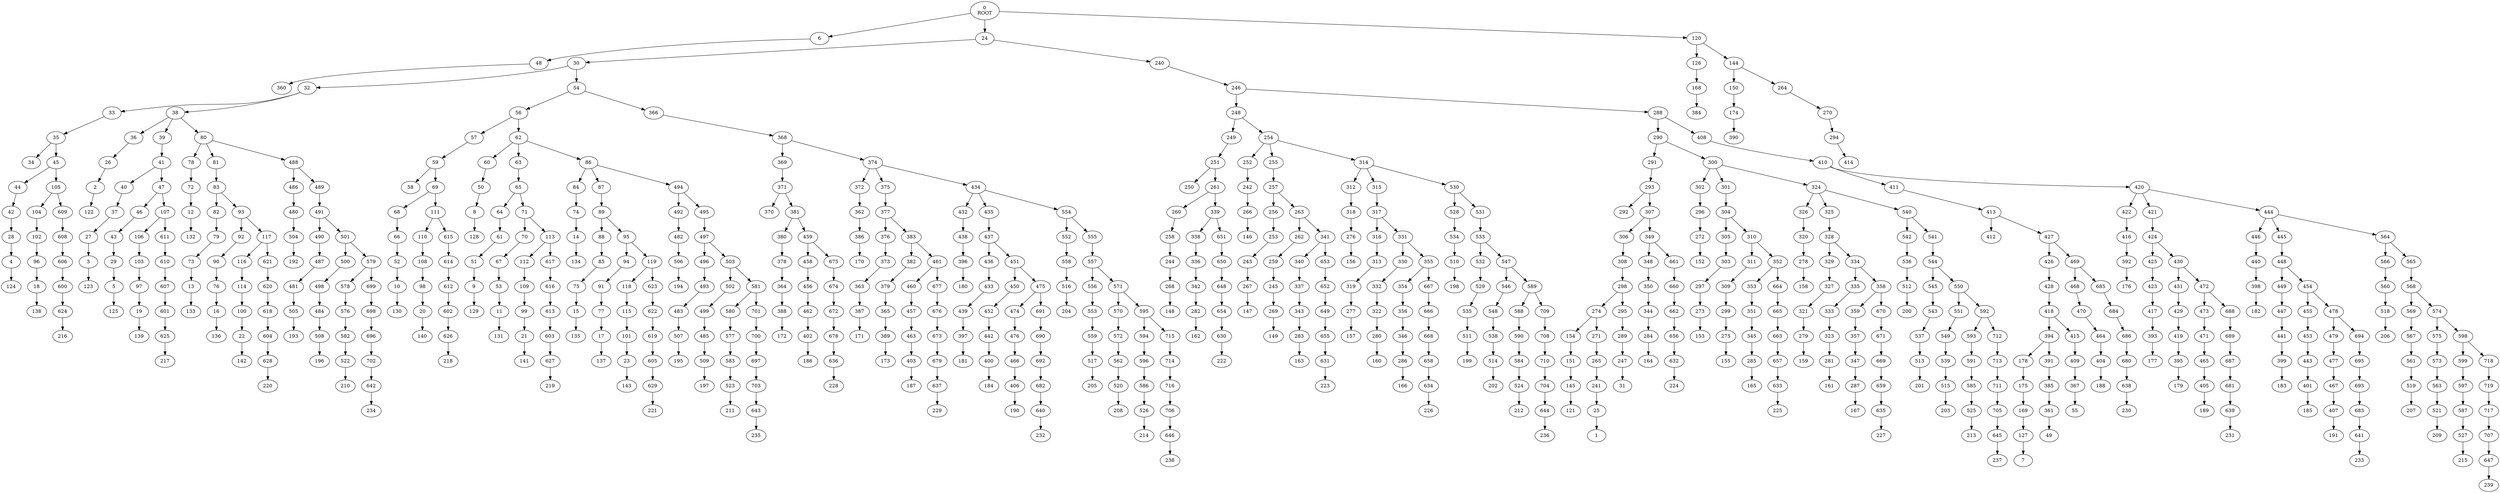 digraph IST_t2 {
  rankdir=TB;
  0 [label="0\nROOT"];
  25 -> 1;
  26 -> 2;
  27 -> 3;
  28 -> 4;
  29 -> 5;
  0 -> 6;
  127 -> 7;
  50 -> 8;
  51 -> 9;
  52 -> 10;
  53 -> 11;
  72 -> 12;
  73 -> 13;
  74 -> 14;
  75 -> 15;
  76 -> 16;
  77 -> 17;
  96 -> 18;
  97 -> 19;
  98 -> 20;
  99 -> 21;
  100 -> 22;
  101 -> 23;
  0 -> 24;
  241 -> 25;
  36 -> 26;
  37 -> 27;
  42 -> 28;
  43 -> 29;
  24 -> 30;
  247 -> 31;
  30 -> 32;
  32 -> 33;
  35 -> 34;
  33 -> 35;
  38 -> 36;
  40 -> 37;
  32 -> 38;
  38 -> 39;
  41 -> 40;
  39 -> 41;
  44 -> 42;
  46 -> 43;
  45 -> 44;
  35 -> 45;
  47 -> 46;
  41 -> 47;
  6 -> 48;
  361 -> 49;
  60 -> 50;
  61 -> 51;
  66 -> 52;
  67 -> 53;
  30 -> 54;
  367 -> 55;
  54 -> 56;
  56 -> 57;
  59 -> 58;
  57 -> 59;
  62 -> 60;
  64 -> 61;
  56 -> 62;
  62 -> 63;
  65 -> 64;
  63 -> 65;
  68 -> 66;
  70 -> 67;
  69 -> 68;
  59 -> 69;
  71 -> 70;
  65 -> 71;
  78 -> 72;
  79 -> 73;
  84 -> 74;
  85 -> 75;
  90 -> 76;
  91 -> 77;
  80 -> 78;
  82 -> 79;
  38 -> 80;
  80 -> 81;
  83 -> 82;
  81 -> 83;
  86 -> 84;
  88 -> 85;
  62 -> 86;
  86 -> 87;
  89 -> 88;
  87 -> 89;
  92 -> 90;
  94 -> 91;
  93 -> 92;
  83 -> 93;
  95 -> 94;
  89 -> 95;
  102 -> 96;
  103 -> 97;
  108 -> 98;
  109 -> 99;
  114 -> 100;
  115 -> 101;
  104 -> 102;
  106 -> 103;
  105 -> 104;
  45 -> 105;
  107 -> 106;
  47 -> 107;
  110 -> 108;
  112 -> 109;
  111 -> 110;
  69 -> 111;
  113 -> 112;
  71 -> 113;
  116 -> 114;
  118 -> 115;
  117 -> 116;
  93 -> 117;
  119 -> 118;
  95 -> 119;
  0 -> 120;
  145 -> 121;
  2 -> 122;
  3 -> 123;
  4 -> 124;
  5 -> 125;
  120 -> 126;
  169 -> 127;
  8 -> 128;
  9 -> 129;
  10 -> 130;
  11 -> 131;
  12 -> 132;
  13 -> 133;
  14 -> 134;
  15 -> 135;
  16 -> 136;
  17 -> 137;
  18 -> 138;
  19 -> 139;
  20 -> 140;
  21 -> 141;
  22 -> 142;
  23 -> 143;
  120 -> 144;
  151 -> 145;
  266 -> 146;
  267 -> 147;
  268 -> 148;
  269 -> 149;
  144 -> 150;
  154 -> 151;
  272 -> 152;
  273 -> 153;
  274 -> 154;
  275 -> 155;
  276 -> 156;
  277 -> 157;
  278 -> 158;
  279 -> 159;
  280 -> 160;
  281 -> 161;
  282 -> 162;
  283 -> 163;
  284 -> 164;
  285 -> 165;
  286 -> 166;
  287 -> 167;
  126 -> 168;
  175 -> 169;
  386 -> 170;
  387 -> 171;
  388 -> 172;
  389 -> 173;
  150 -> 174;
  178 -> 175;
  392 -> 176;
  393 -> 177;
  394 -> 178;
  395 -> 179;
  396 -> 180;
  397 -> 181;
  398 -> 182;
  399 -> 183;
  400 -> 184;
  401 -> 185;
  402 -> 186;
  403 -> 187;
  404 -> 188;
  405 -> 189;
  406 -> 190;
  407 -> 191;
  504 -> 192;
  505 -> 193;
  506 -> 194;
  507 -> 195;
  508 -> 196;
  509 -> 197;
  510 -> 198;
  511 -> 199;
  512 -> 200;
  513 -> 201;
  514 -> 202;
  515 -> 203;
  516 -> 204;
  517 -> 205;
  518 -> 206;
  519 -> 207;
  520 -> 208;
  521 -> 209;
  522 -> 210;
  523 -> 211;
  524 -> 212;
  525 -> 213;
  526 -> 214;
  527 -> 215;
  624 -> 216;
  625 -> 217;
  626 -> 218;
  627 -> 219;
  628 -> 220;
  629 -> 221;
  630 -> 222;
  631 -> 223;
  632 -> 224;
  633 -> 225;
  634 -> 226;
  635 -> 227;
  636 -> 228;
  637 -> 229;
  638 -> 230;
  639 -> 231;
  640 -> 232;
  641 -> 233;
  642 -> 234;
  643 -> 235;
  644 -> 236;
  645 -> 237;
  646 -> 238;
  647 -> 239;
  24 -> 240;
  265 -> 241;
  252 -> 242;
  253 -> 243;
  258 -> 244;
  259 -> 245;
  240 -> 246;
  289 -> 247;
  246 -> 248;
  248 -> 249;
  251 -> 250;
  249 -> 251;
  254 -> 252;
  256 -> 253;
  248 -> 254;
  254 -> 255;
  257 -> 256;
  255 -> 257;
  260 -> 258;
  262 -> 259;
  261 -> 260;
  251 -> 261;
  263 -> 262;
  257 -> 263;
  144 -> 264;
  271 -> 265;
  242 -> 266;
  243 -> 267;
  244 -> 268;
  245 -> 269;
  264 -> 270;
  274 -> 271;
  296 -> 272;
  297 -> 273;
  298 -> 274;
  299 -> 275;
  318 -> 276;
  319 -> 277;
  320 -> 278;
  321 -> 279;
  322 -> 280;
  323 -> 281;
  342 -> 282;
  343 -> 283;
  344 -> 284;
  345 -> 285;
  346 -> 286;
  347 -> 287;
  246 -> 288;
  295 -> 289;
  288 -> 290;
  290 -> 291;
  293 -> 292;
  291 -> 293;
  270 -> 294;
  298 -> 295;
  302 -> 296;
  303 -> 297;
  308 -> 298;
  309 -> 299;
  290 -> 300;
  300 -> 301;
  300 -> 302;
  305 -> 303;
  301 -> 304;
  304 -> 305;
  307 -> 306;
  293 -> 307;
  306 -> 308;
  311 -> 309;
  304 -> 310;
  310 -> 311;
  314 -> 312;
  316 -> 313;
  254 -> 314;
  314 -> 315;
  317 -> 316;
  315 -> 317;
  312 -> 318;
  313 -> 319;
  326 -> 320;
  327 -> 321;
  332 -> 322;
  333 -> 323;
  300 -> 324;
  324 -> 325;
  324 -> 326;
  329 -> 327;
  325 -> 328;
  328 -> 329;
  331 -> 330;
  317 -> 331;
  330 -> 332;
  335 -> 333;
  328 -> 334;
  334 -> 335;
  338 -> 336;
  340 -> 337;
  339 -> 338;
  261 -> 339;
  341 -> 340;
  263 -> 341;
  336 -> 342;
  337 -> 343;
  350 -> 344;
  351 -> 345;
  356 -> 346;
  357 -> 347;
  349 -> 348;
  307 -> 349;
  348 -> 350;
  353 -> 351;
  310 -> 352;
  352 -> 353;
  355 -> 354;
  331 -> 355;
  354 -> 356;
  359 -> 357;
  334 -> 358;
  358 -> 359;
  48 -> 360;
  385 -> 361;
  372 -> 362;
  373 -> 363;
  378 -> 364;
  379 -> 365;
  54 -> 366;
  409 -> 367;
  366 -> 368;
  368 -> 369;
  371 -> 370;
  369 -> 371;
  374 -> 372;
  376 -> 373;
  368 -> 374;
  374 -> 375;
  377 -> 376;
  375 -> 377;
  380 -> 378;
  382 -> 379;
  381 -> 380;
  371 -> 381;
  383 -> 382;
  377 -> 383;
  168 -> 384;
  391 -> 385;
  362 -> 386;
  363 -> 387;
  364 -> 388;
  365 -> 389;
  174 -> 390;
  394 -> 391;
  416 -> 392;
  417 -> 393;
  418 -> 394;
  419 -> 395;
  438 -> 396;
  439 -> 397;
  440 -> 398;
  441 -> 399;
  442 -> 400;
  443 -> 401;
  462 -> 402;
  463 -> 403;
  464 -> 404;
  465 -> 405;
  466 -> 406;
  467 -> 407;
  288 -> 408;
  415 -> 409;
  408 -> 410;
  410 -> 411;
  413 -> 412;
  411 -> 413;
  294 -> 414;
  418 -> 415;
  422 -> 416;
  423 -> 417;
  428 -> 418;
  429 -> 419;
  410 -> 420;
  420 -> 421;
  420 -> 422;
  425 -> 423;
  421 -> 424;
  424 -> 425;
  427 -> 426;
  413 -> 427;
  426 -> 428;
  431 -> 429;
  424 -> 430;
  430 -> 431;
  434 -> 432;
  436 -> 433;
  374 -> 434;
  434 -> 435;
  437 -> 436;
  435 -> 437;
  432 -> 438;
  433 -> 439;
  446 -> 440;
  447 -> 441;
  452 -> 442;
  453 -> 443;
  420 -> 444;
  444 -> 445;
  444 -> 446;
  449 -> 447;
  445 -> 448;
  448 -> 449;
  451 -> 450;
  437 -> 451;
  450 -> 452;
  455 -> 453;
  448 -> 454;
  454 -> 455;
  458 -> 456;
  460 -> 457;
  459 -> 458;
  381 -> 459;
  461 -> 460;
  383 -> 461;
  456 -> 462;
  457 -> 463;
  470 -> 464;
  471 -> 465;
  476 -> 466;
  477 -> 467;
  469 -> 468;
  427 -> 469;
  468 -> 470;
  473 -> 471;
  430 -> 472;
  472 -> 473;
  475 -> 474;
  451 -> 475;
  474 -> 476;
  479 -> 477;
  454 -> 478;
  478 -> 479;
  486 -> 480;
  487 -> 481;
  492 -> 482;
  493 -> 483;
  498 -> 484;
  499 -> 485;
  488 -> 486;
  490 -> 487;
  80 -> 488;
  488 -> 489;
  491 -> 490;
  489 -> 491;
  494 -> 492;
  496 -> 493;
  86 -> 494;
  494 -> 495;
  497 -> 496;
  495 -> 497;
  500 -> 498;
  502 -> 499;
  501 -> 500;
  491 -> 501;
  503 -> 502;
  497 -> 503;
  480 -> 504;
  481 -> 505;
  482 -> 506;
  483 -> 507;
  484 -> 508;
  485 -> 509;
  534 -> 510;
  535 -> 511;
  536 -> 512;
  537 -> 513;
  538 -> 514;
  539 -> 515;
  558 -> 516;
  559 -> 517;
  560 -> 518;
  561 -> 519;
  562 -> 520;
  563 -> 521;
  582 -> 522;
  583 -> 523;
  584 -> 524;
  585 -> 525;
  586 -> 526;
  587 -> 527;
  530 -> 528;
  532 -> 529;
  314 -> 530;
  530 -> 531;
  533 -> 532;
  531 -> 533;
  528 -> 534;
  529 -> 535;
  542 -> 536;
  543 -> 537;
  548 -> 538;
  549 -> 539;
  324 -> 540;
  540 -> 541;
  540 -> 542;
  545 -> 543;
  541 -> 544;
  544 -> 545;
  547 -> 546;
  533 -> 547;
  546 -> 548;
  551 -> 549;
  544 -> 550;
  550 -> 551;
  554 -> 552;
  556 -> 553;
  434 -> 554;
  554 -> 555;
  557 -> 556;
  555 -> 557;
  552 -> 558;
  553 -> 559;
  566 -> 560;
  567 -> 561;
  572 -> 562;
  573 -> 563;
  444 -> 564;
  564 -> 565;
  564 -> 566;
  569 -> 567;
  565 -> 568;
  568 -> 569;
  571 -> 570;
  557 -> 571;
  570 -> 572;
  575 -> 573;
  568 -> 574;
  574 -> 575;
  578 -> 576;
  580 -> 577;
  579 -> 578;
  501 -> 579;
  581 -> 580;
  503 -> 581;
  576 -> 582;
  577 -> 583;
  590 -> 584;
  591 -> 585;
  596 -> 586;
  597 -> 587;
  589 -> 588;
  547 -> 589;
  588 -> 590;
  593 -> 591;
  550 -> 592;
  592 -> 593;
  595 -> 594;
  571 -> 595;
  594 -> 596;
  599 -> 597;
  574 -> 598;
  598 -> 599;
  606 -> 600;
  607 -> 601;
  612 -> 602;
  613 -> 603;
  618 -> 604;
  619 -> 605;
  608 -> 606;
  610 -> 607;
  609 -> 608;
  105 -> 609;
  611 -> 610;
  107 -> 611;
  614 -> 612;
  616 -> 613;
  615 -> 614;
  111 -> 615;
  617 -> 616;
  113 -> 617;
  620 -> 618;
  622 -> 619;
  621 -> 620;
  117 -> 621;
  623 -> 622;
  119 -> 623;
  600 -> 624;
  601 -> 625;
  602 -> 626;
  603 -> 627;
  604 -> 628;
  605 -> 629;
  654 -> 630;
  655 -> 631;
  656 -> 632;
  657 -> 633;
  658 -> 634;
  659 -> 635;
  678 -> 636;
  679 -> 637;
  680 -> 638;
  681 -> 639;
  682 -> 640;
  683 -> 641;
  702 -> 642;
  703 -> 643;
  704 -> 644;
  705 -> 645;
  706 -> 646;
  707 -> 647;
  650 -> 648;
  652 -> 649;
  651 -> 650;
  339 -> 651;
  653 -> 652;
  341 -> 653;
  648 -> 654;
  649 -> 655;
  662 -> 656;
  663 -> 657;
  668 -> 658;
  669 -> 659;
  661 -> 660;
  349 -> 661;
  660 -> 662;
  665 -> 663;
  352 -> 664;
  664 -> 665;
  667 -> 666;
  355 -> 667;
  666 -> 668;
  671 -> 669;
  358 -> 670;
  670 -> 671;
  674 -> 672;
  676 -> 673;
  675 -> 674;
  459 -> 675;
  677 -> 676;
  461 -> 677;
  672 -> 678;
  673 -> 679;
  686 -> 680;
  687 -> 681;
  692 -> 682;
  693 -> 683;
  685 -> 684;
  469 -> 685;
  684 -> 686;
  689 -> 687;
  472 -> 688;
  688 -> 689;
  691 -> 690;
  475 -> 691;
  690 -> 692;
  695 -> 693;
  478 -> 694;
  694 -> 695;
  698 -> 696;
  700 -> 697;
  699 -> 698;
  579 -> 699;
  701 -> 700;
  581 -> 701;
  696 -> 702;
  697 -> 703;
  710 -> 704;
  711 -> 705;
  716 -> 706;
  717 -> 707;
  709 -> 708;
  589 -> 709;
  708 -> 710;
  713 -> 711;
  592 -> 712;
  712 -> 713;
  715 -> 714;
  595 -> 715;
  714 -> 716;
  719 -> 717;
  598 -> 718;
  718 -> 719;
}
